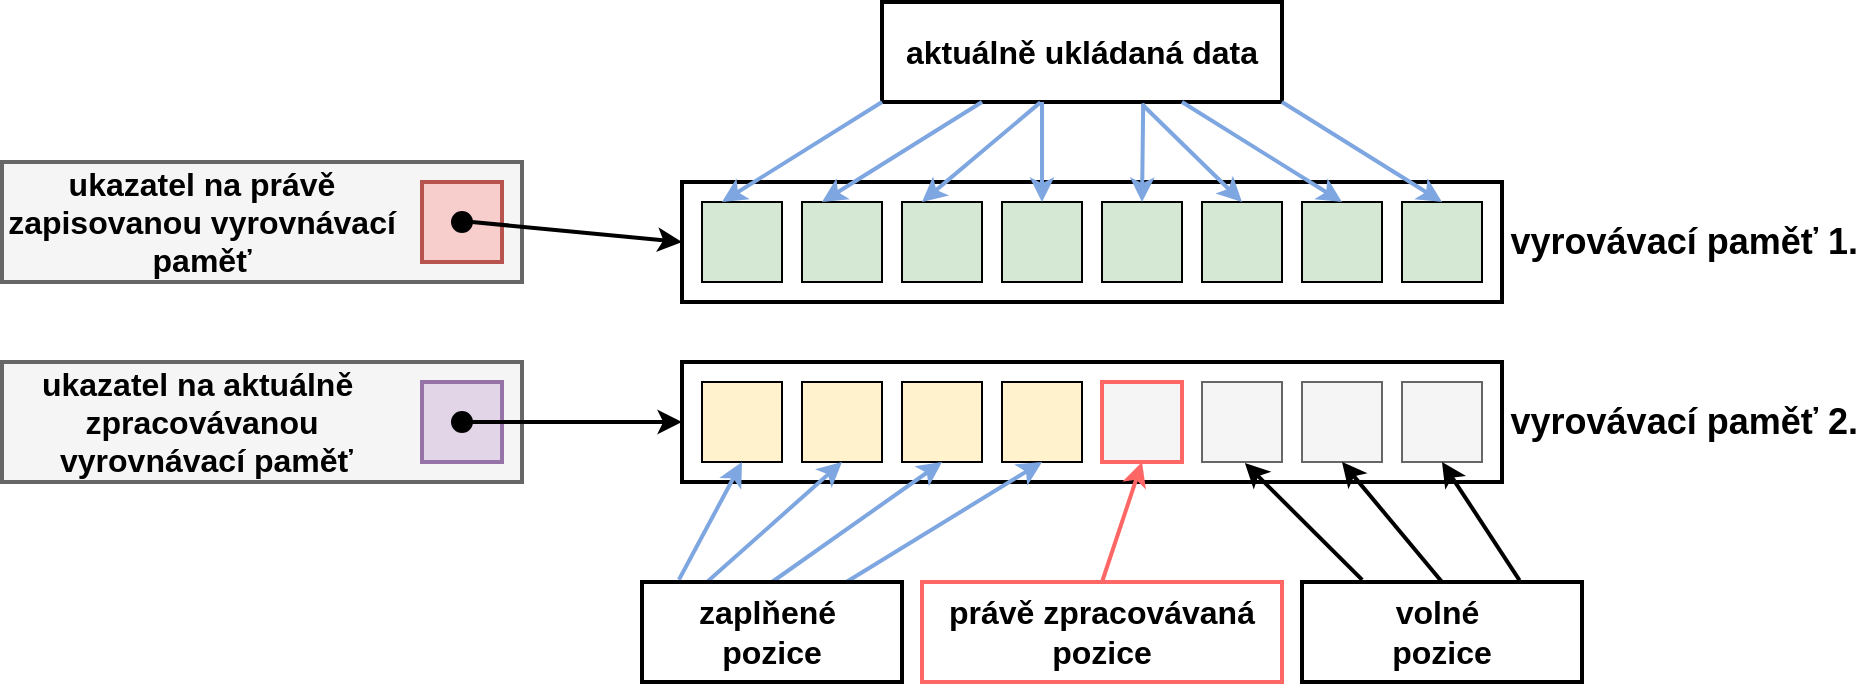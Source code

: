 <mxfile version="26.2.15">
  <diagram name="Page-1" id="yemK1RHiytBgeVTnCbib">
    <mxGraphModel dx="983" dy="580" grid="1" gridSize="10" guides="1" tooltips="1" connect="1" arrows="1" fold="1" page="1" pageScale="1" pageWidth="1169" pageHeight="827" math="0" shadow="0">
      <root>
        <mxCell id="0" />
        <mxCell id="1" parent="0" />
        <mxCell id="b6AWBv6WjuST_QAyf0BA-1" value="" style="rounded=0;whiteSpace=wrap;html=1;strokeWidth=2;" parent="1" vertex="1">
          <mxGeometry x="520" y="150" width="200" height="50" as="geometry" />
        </mxCell>
        <mxCell id="b6AWBv6WjuST_QAyf0BA-2" value="" style="rounded=0;whiteSpace=wrap;html=1;strokeWidth=2;" parent="1" vertex="1">
          <mxGeometry x="420" y="330" width="410" height="60" as="geometry" />
        </mxCell>
        <mxCell id="b6AWBv6WjuST_QAyf0BA-3" value="" style="rounded=0;whiteSpace=wrap;html=1;fillColor=#fff2cc;strokeColor=#000000;strokeWidth=1;" parent="1" vertex="1">
          <mxGeometry x="430" y="340" width="40" height="40" as="geometry" />
        </mxCell>
        <mxCell id="b6AWBv6WjuST_QAyf0BA-4" value="" style="rounded=0;whiteSpace=wrap;html=1;fillColor=#fff2cc;strokeColor=#000000;" parent="1" vertex="1">
          <mxGeometry x="480" y="340" width="40" height="40" as="geometry" />
        </mxCell>
        <mxCell id="b6AWBv6WjuST_QAyf0BA-5" value="" style="rounded=0;whiteSpace=wrap;html=1;fillColor=#fff2cc;strokeColor=#000000;" parent="1" vertex="1">
          <mxGeometry x="530" y="340" width="40" height="40" as="geometry" />
        </mxCell>
        <mxCell id="b6AWBv6WjuST_QAyf0BA-6" value="" style="rounded=0;whiteSpace=wrap;html=1;fillColor=#fff2cc;strokeColor=#000000;" parent="1" vertex="1">
          <mxGeometry x="580" y="340" width="40" height="40" as="geometry" />
        </mxCell>
        <mxCell id="b6AWBv6WjuST_QAyf0BA-7" value="" style="rounded=0;whiteSpace=wrap;html=1;fillColor=#f5f5f5;strokeColor=#FF6666;fontColor=#333333;strokeWidth=2;" parent="1" vertex="1">
          <mxGeometry x="630" y="340" width="40" height="40" as="geometry" />
        </mxCell>
        <mxCell id="b6AWBv6WjuST_QAyf0BA-8" value="" style="rounded=0;whiteSpace=wrap;html=1;strokeWidth=2;" parent="1" vertex="1">
          <mxGeometry x="420" y="240" width="410" height="60" as="geometry" />
        </mxCell>
        <mxCell id="b6AWBv6WjuST_QAyf0BA-9" value="" style="rounded=0;whiteSpace=wrap;html=1;fillColor=#d5e8d4;strokeColor=#000000;" parent="1" vertex="1">
          <mxGeometry x="780" y="250" width="40" height="40" as="geometry" />
        </mxCell>
        <mxCell id="b6AWBv6WjuST_QAyf0BA-10" value="" style="rounded=0;whiteSpace=wrap;html=1;fillColor=#d5e8d4;strokeColor=#000000;" parent="1" vertex="1">
          <mxGeometry x="680" y="250" width="40" height="40" as="geometry" />
        </mxCell>
        <mxCell id="b6AWBv6WjuST_QAyf0BA-11" value="" style="rounded=0;whiteSpace=wrap;html=1;fillColor=#d5e8d4;strokeColor=#000000;" parent="1" vertex="1">
          <mxGeometry x="730" y="250" width="40" height="40" as="geometry" />
        </mxCell>
        <mxCell id="b6AWBv6WjuST_QAyf0BA-12" value="" style="rounded=0;whiteSpace=wrap;html=1;fillColor=#D5E8D4;strokeColor=#000000;strokeWidth=1;" parent="1" vertex="1">
          <mxGeometry x="580" y="250" width="40" height="40" as="geometry" />
        </mxCell>
        <mxCell id="b6AWBv6WjuST_QAyf0BA-13" value="" style="rounded=0;whiteSpace=wrap;html=1;fillColor=#D5E8D4;strokeColor=#000000;" parent="1" vertex="1">
          <mxGeometry x="630" y="250" width="40" height="40" as="geometry" />
        </mxCell>
        <mxCell id="b6AWBv6WjuST_QAyf0BA-14" value="" style="rounded=0;whiteSpace=wrap;html=1;fillColor=#D5E8D4;strokeColor=#000000;" parent="1" vertex="1">
          <mxGeometry x="480" y="250" width="40" height="40" as="geometry" />
        </mxCell>
        <mxCell id="b6AWBv6WjuST_QAyf0BA-15" value="" style="rounded=0;whiteSpace=wrap;html=1;fillColor=#D5E8D4;strokeColor=#000000;" parent="1" vertex="1">
          <mxGeometry x="530" y="250" width="40" height="40" as="geometry" />
        </mxCell>
        <mxCell id="b6AWBv6WjuST_QAyf0BA-16" value="" style="rounded=0;whiteSpace=wrap;html=1;fillColor=#D5E8D4;strokeColor=#000000;strokeWidth=1;" parent="1" vertex="1">
          <mxGeometry x="430" y="250" width="40" height="40" as="geometry" />
        </mxCell>
        <mxCell id="b6AWBv6WjuST_QAyf0BA-17" value="" style="endArrow=classic;html=1;rounded=0;entryX=0.25;entryY=0;entryDx=0;entryDy=0;fillColor=#f8cecc;strokeColor=#7EA6E0;exitX=0;exitY=1;exitDx=0;exitDy=0;strokeWidth=2;" parent="1" source="b6AWBv6WjuST_QAyf0BA-20" target="b6AWBv6WjuST_QAyf0BA-16" edge="1">
          <mxGeometry width="50" height="50" relative="1" as="geometry">
            <mxPoint x="390" y="190" as="sourcePoint" />
            <mxPoint x="400" y="150" as="targetPoint" />
          </mxGeometry>
        </mxCell>
        <mxCell id="b6AWBv6WjuST_QAyf0BA-18" value="" style="endArrow=classic;html=1;rounded=0;entryX=0.25;entryY=0;entryDx=0;entryDy=0;fillColor=#f8cecc;strokeColor=#7EA6E0;exitX=0.25;exitY=1;exitDx=0;exitDy=0;strokeWidth=2;" parent="1" source="b6AWBv6WjuST_QAyf0BA-20" target="b6AWBv6WjuST_QAyf0BA-14" edge="1">
          <mxGeometry width="50" height="50" relative="1" as="geometry">
            <mxPoint x="410" y="190" as="sourcePoint" />
            <mxPoint x="450" y="250" as="targetPoint" />
          </mxGeometry>
        </mxCell>
        <mxCell id="b6AWBv6WjuST_QAyf0BA-19" value="" style="endArrow=classic;html=1;rounded=0;entryX=0.25;entryY=0;entryDx=0;entryDy=0;fillColor=#f8cecc;strokeColor=#7EA6E0;exitX=0.396;exitY=1.004;exitDx=0;exitDy=0;strokeWidth=2;exitPerimeter=0;" parent="1" source="b6AWBv6WjuST_QAyf0BA-20" edge="1">
          <mxGeometry width="50" height="50" relative="1" as="geometry">
            <mxPoint x="460" y="190" as="sourcePoint" />
            <mxPoint x="540" y="250" as="targetPoint" />
          </mxGeometry>
        </mxCell>
        <mxCell id="b6AWBv6WjuST_QAyf0BA-20" value="&lt;font style=&quot;font-size: 16px;&quot;&gt;&lt;b&gt;aktuálně ukládaná data&lt;/b&gt;&lt;/font&gt;" style="text;html=1;align=center;verticalAlign=middle;whiteSpace=wrap;rounded=0;strokeWidth=2;" parent="1" vertex="1">
          <mxGeometry x="520" y="150" width="200" height="50" as="geometry" />
        </mxCell>
        <mxCell id="b6AWBv6WjuST_QAyf0BA-21" value="" style="endArrow=classic;html=1;rounded=0;entryX=0.5;entryY=0;entryDx=0;entryDy=0;fillColor=#dae8fc;strokeColor=#7EA6E0;exitX=0.5;exitY=1;exitDx=0;exitDy=0;strokeWidth=2;" parent="1" target="b6AWBv6WjuST_QAyf0BA-12" edge="1">
          <mxGeometry width="50" height="50" relative="1" as="geometry">
            <mxPoint x="600" y="200" as="sourcePoint" />
            <mxPoint x="590" y="300" as="targetPoint" />
          </mxGeometry>
        </mxCell>
        <mxCell id="b6AWBv6WjuST_QAyf0BA-22" value="" style="endArrow=classic;html=1;rounded=0;entryX=0.5;entryY=0;entryDx=0;entryDy=0;fillColor=#fff2cc;strokeColor=#7EA6E0;strokeWidth=2;exitX=0.653;exitY=1.015;exitDx=0;exitDy=0;exitPerimeter=0;" parent="1" source="b6AWBv6WjuST_QAyf0BA-20" target="b6AWBv6WjuST_QAyf0BA-13" edge="1">
          <mxGeometry width="50" height="50" relative="1" as="geometry">
            <mxPoint x="600" y="201" as="sourcePoint" />
            <mxPoint x="720" y="300" as="targetPoint" />
          </mxGeometry>
        </mxCell>
        <mxCell id="b6AWBv6WjuST_QAyf0BA-23" value="" style="endArrow=classic;html=1;rounded=0;exitX=0.65;exitY=1.023;exitDx=0;exitDy=0;entryX=0.5;entryY=0;entryDx=0;entryDy=0;fillColor=#fff2cc;strokeColor=#7EA6E0;strokeWidth=2;exitPerimeter=0;" parent="1" source="b6AWBv6WjuST_QAyf0BA-1" target="b6AWBv6WjuST_QAyf0BA-10" edge="1">
          <mxGeometry width="50" height="50" relative="1" as="geometry">
            <mxPoint x="765.44" y="201.55" as="sourcePoint" />
            <mxPoint x="720" y="300" as="targetPoint" />
          </mxGeometry>
        </mxCell>
        <mxCell id="b6AWBv6WjuST_QAyf0BA-24" value="" style="endArrow=classic;html=1;rounded=0;entryX=0.5;entryY=0;entryDx=0;entryDy=0;fillColor=#fff2cc;strokeColor=#7EA6E0;strokeWidth=2;exitX=0.75;exitY=1;exitDx=0;exitDy=0;" parent="1" source="b6AWBv6WjuST_QAyf0BA-20" target="b6AWBv6WjuST_QAyf0BA-11" edge="1">
          <mxGeometry width="50" height="50" relative="1" as="geometry">
            <mxPoint x="700" y="210" as="sourcePoint" />
            <mxPoint x="710" y="260" as="targetPoint" />
          </mxGeometry>
        </mxCell>
        <mxCell id="b6AWBv6WjuST_QAyf0BA-25" value="" style="endArrow=classic;html=1;rounded=0;exitX=1;exitY=1;exitDx=0;exitDy=0;entryX=0.5;entryY=0;entryDx=0;entryDy=0;fillColor=#fff2cc;strokeColor=#7EA6E0;strokeWidth=2;" parent="1" source="b6AWBv6WjuST_QAyf0BA-20" target="b6AWBv6WjuST_QAyf0BA-9" edge="1">
          <mxGeometry width="50" height="50" relative="1" as="geometry">
            <mxPoint x="822.24" y="200" as="sourcePoint" />
            <mxPoint x="760" y="260" as="targetPoint" />
          </mxGeometry>
        </mxCell>
        <mxCell id="b6AWBv6WjuST_QAyf0BA-29" value="" style="rounded=0;whiteSpace=wrap;html=1;fillColor=#f5f5f5;fontColor=#333333;strokeColor=#666666;strokeWidth=2;" parent="1" vertex="1">
          <mxGeometry x="80" y="330" width="260" height="60" as="geometry" />
        </mxCell>
        <mxCell id="b6AWBv6WjuST_QAyf0BA-30" value="&lt;b&gt;&lt;font style=&quot;font-size: 16px;&quot;&gt;ukazatel na aktuálně&amp;nbsp;&lt;/font&gt;&lt;/b&gt;&lt;div&gt;&lt;b&gt;&lt;font style=&quot;font-size: 16px;&quot;&gt;zpracovávanou&lt;/font&gt;&lt;/b&gt;&lt;div&gt;&lt;b&gt;&lt;font style=&quot;font-size: 16px;&quot;&gt;&amp;nbsp;vyrovnávací paměť&lt;/font&gt;&lt;/b&gt;&lt;/div&gt;&lt;/div&gt;" style="text;html=1;align=center;verticalAlign=middle;whiteSpace=wrap;rounded=0;" parent="1" vertex="1">
          <mxGeometry x="80" y="330" width="200" height="60" as="geometry" />
        </mxCell>
        <mxCell id="b6AWBv6WjuST_QAyf0BA-31" value="" style="rounded=0;whiteSpace=wrap;html=1;fillColor=#e1d5e7;strokeColor=#9673a6;strokeWidth=2;" parent="1" vertex="1">
          <mxGeometry x="290" y="340" width="40" height="40" as="geometry" />
        </mxCell>
        <mxCell id="b6AWBv6WjuST_QAyf0BA-32" value="" style="endArrow=classic;html=1;rounded=0;exitX=1;exitY=0.5;exitDx=0;exitDy=0;entryX=0;entryY=0.5;entryDx=0;entryDy=0;strokeWidth=2;" parent="1" source="b6AWBv6WjuST_QAyf0BA-33" target="b6AWBv6WjuST_QAyf0BA-2" edge="1">
          <mxGeometry width="50" height="50" relative="1" as="geometry">
            <mxPoint x="290" y="380" as="sourcePoint" />
            <mxPoint x="300" y="342" as="targetPoint" />
          </mxGeometry>
        </mxCell>
        <mxCell id="b6AWBv6WjuST_QAyf0BA-33" value="" style="ellipse;whiteSpace=wrap;html=1;aspect=fixed;fillColor=#000000;" parent="1" vertex="1">
          <mxGeometry x="305" y="355" width="10" height="10" as="geometry" />
        </mxCell>
        <mxCell id="b6AWBv6WjuST_QAyf0BA-34" value="" style="rounded=0;whiteSpace=wrap;html=1;fillColor=#f5f5f5;fontColor=#333333;strokeColor=#666666;strokeWidth=2;" parent="1" vertex="1">
          <mxGeometry x="80" y="230" width="260" height="60" as="geometry" />
        </mxCell>
        <mxCell id="b6AWBv6WjuST_QAyf0BA-35" value="&lt;font style=&quot;font-size: 16px;&quot;&gt;&lt;b&gt;ukazatel na právě zapisovanou&lt;font style=&quot;&quot;&gt;&amp;nbsp;vyrovnávací paměť&lt;/font&gt;&lt;/b&gt;&lt;/font&gt;" style="text;html=1;align=center;verticalAlign=middle;whiteSpace=wrap;rounded=0;" parent="1" vertex="1">
          <mxGeometry x="80" y="230" width="200" height="60" as="geometry" />
        </mxCell>
        <mxCell id="b6AWBv6WjuST_QAyf0BA-36" value="" style="rounded=0;whiteSpace=wrap;html=1;fillColor=#f8cecc;strokeColor=#b85450;strokeWidth=2;" parent="1" vertex="1">
          <mxGeometry x="290" y="240" width="40" height="40" as="geometry" />
        </mxCell>
        <mxCell id="b6AWBv6WjuST_QAyf0BA-37" value="" style="ellipse;whiteSpace=wrap;html=1;aspect=fixed;fillColor=#000000;" parent="1" vertex="1">
          <mxGeometry x="305" y="255" width="10" height="10" as="geometry" />
        </mxCell>
        <mxCell id="b6AWBv6WjuST_QAyf0BA-38" value="" style="endArrow=classic;html=1;rounded=0;exitX=1;exitY=0.5;exitDx=0;exitDy=0;entryX=0;entryY=0.5;entryDx=0;entryDy=0;strokeWidth=2;" parent="1" source="b6AWBv6WjuST_QAyf0BA-37" target="b6AWBv6WjuST_QAyf0BA-8" edge="1">
          <mxGeometry width="50" height="50" relative="1" as="geometry">
            <mxPoint x="190" y="290" as="sourcePoint" />
            <mxPoint x="380" y="250" as="targetPoint" />
          </mxGeometry>
        </mxCell>
        <mxCell id="b6AWBv6WjuST_QAyf0BA-39" value="" style="rounded=0;whiteSpace=wrap;html=1;fillColor=#f5f5f5;strokeColor=#666666;fontColor=#333333;" parent="1" vertex="1">
          <mxGeometry x="680" y="340" width="40" height="40" as="geometry" />
        </mxCell>
        <mxCell id="b6AWBv6WjuST_QAyf0BA-40" value="" style="rounded=0;whiteSpace=wrap;html=1;fillColor=#f5f5f5;strokeColor=#666666;fontColor=#333333;" parent="1" vertex="1">
          <mxGeometry x="730" y="340" width="40" height="40" as="geometry" />
        </mxCell>
        <mxCell id="b6AWBv6WjuST_QAyf0BA-41" value="" style="rounded=0;whiteSpace=wrap;html=1;fillColor=#f5f5f5;strokeColor=#666666;fontColor=#333333;" parent="1" vertex="1">
          <mxGeometry x="780" y="340" width="40" height="40" as="geometry" />
        </mxCell>
        <mxCell id="b6AWBv6WjuST_QAyf0BA-42" value="" style="endArrow=classic;html=1;rounded=0;entryX=0.5;entryY=1;entryDx=0;entryDy=0;fillColor=#f8cecc;strokeColor=#7EA6E0;exitX=0.142;exitY=-0.023;exitDx=0;exitDy=0;exitPerimeter=0;strokeWidth=2;" parent="1" source="b6AWBv6WjuST_QAyf0BA-47" target="b6AWBv6WjuST_QAyf0BA-3" edge="1">
          <mxGeometry width="50" height="50" relative="1" as="geometry">
            <mxPoint x="470" y="440" as="sourcePoint" />
            <mxPoint x="455" y="460" as="targetPoint" />
          </mxGeometry>
        </mxCell>
        <mxCell id="b6AWBv6WjuST_QAyf0BA-43" value="" style="endArrow=classic;html=1;rounded=0;entryX=0.5;entryY=1;entryDx=0;entryDy=0;fillColor=#f8cecc;strokeColor=#7EA6E0;exitX=0.25;exitY=0;exitDx=0;exitDy=0;strokeWidth=2;" parent="1" source="b6AWBv6WjuST_QAyf0BA-47" edge="1">
          <mxGeometry width="50" height="50" relative="1" as="geometry">
            <mxPoint x="510" y="440" as="sourcePoint" />
            <mxPoint x="500" y="380" as="targetPoint" />
          </mxGeometry>
        </mxCell>
        <mxCell id="b6AWBv6WjuST_QAyf0BA-44" value="" style="endArrow=classic;html=1;rounded=0;entryX=0.5;entryY=1;entryDx=0;entryDy=0;fillColor=#f8cecc;strokeColor=#7EA6E0;exitX=0.5;exitY=0;exitDx=0;exitDy=0;strokeWidth=2;" parent="1" source="b6AWBv6WjuST_QAyf0BA-47" edge="1">
          <mxGeometry width="50" height="50" relative="1" as="geometry">
            <mxPoint x="530" y="440" as="sourcePoint" />
            <mxPoint x="550" y="380" as="targetPoint" />
          </mxGeometry>
        </mxCell>
        <mxCell id="b6AWBv6WjuST_QAyf0BA-45" value="" style="endArrow=classic;html=1;rounded=0;entryX=0.5;entryY=1;entryDx=0;entryDy=0;fillColor=#f8cecc;strokeColor=#7EA6E0;exitX=0.786;exitY=0;exitDx=0;exitDy=0;exitPerimeter=0;strokeWidth=2;" parent="1" source="b6AWBv6WjuST_QAyf0BA-47" target="b6AWBv6WjuST_QAyf0BA-6" edge="1">
          <mxGeometry width="50" height="50" relative="1" as="geometry">
            <mxPoint x="570" y="440" as="sourcePoint" />
            <mxPoint x="605" y="380" as="targetPoint" />
          </mxGeometry>
        </mxCell>
        <mxCell id="b6AWBv6WjuST_QAyf0BA-46" value="" style="rounded=0;whiteSpace=wrap;html=1;strokeWidth=2;" parent="1" vertex="1">
          <mxGeometry x="400" y="440" width="130" height="50" as="geometry" />
        </mxCell>
        <mxCell id="b6AWBv6WjuST_QAyf0BA-47" value="&lt;b&gt;&lt;font style=&quot;font-size: 16px;&quot;&gt;zaplňené&amp;nbsp;&lt;/font&gt;&lt;/b&gt;&lt;div&gt;&lt;b&gt;&lt;font style=&quot;font-size: 16px;&quot;&gt;pozice&lt;/font&gt;&lt;/b&gt;&lt;/div&gt;" style="text;html=1;align=center;verticalAlign=middle;whiteSpace=wrap;rounded=0;" parent="1" vertex="1">
          <mxGeometry x="400" y="440" width="130" height="50" as="geometry" />
        </mxCell>
        <mxCell id="b6AWBv6WjuST_QAyf0BA-48" value="" style="rounded=0;whiteSpace=wrap;html=1;strokeWidth=2;" parent="1" vertex="1">
          <mxGeometry x="730" y="440" width="140" height="50" as="geometry" />
        </mxCell>
        <mxCell id="b6AWBv6WjuST_QAyf0BA-49" value="&lt;b&gt;&lt;font style=&quot;font-size: 16px;&quot;&gt;volné&amp;nbsp;&lt;/font&gt;&lt;/b&gt;&lt;div&gt;&lt;b&gt;&lt;font style=&quot;font-size: 16px;&quot;&gt;pozice&lt;/font&gt;&lt;/b&gt;&lt;/div&gt;" style="text;html=1;align=center;verticalAlign=middle;whiteSpace=wrap;rounded=0;" parent="1" vertex="1">
          <mxGeometry x="730" y="440" width="140" height="50" as="geometry" />
        </mxCell>
        <mxCell id="b6AWBv6WjuST_QAyf0BA-50" value="" style="endArrow=classic;html=1;rounded=0;entryX=0.5;entryY=1;entryDx=0;entryDy=0;strokeColor=#FF6666;strokeWidth=2;exitX=0.5;exitY=0;exitDx=0;exitDy=0;" parent="1" source="b6AWBv6WjuST_QAyf0BA-55" target="b6AWBv6WjuST_QAyf0BA-7" edge="1">
          <mxGeometry width="50" height="50" relative="1" as="geometry">
            <mxPoint x="630" y="440" as="sourcePoint" />
            <mxPoint x="700" y="440" as="targetPoint" />
          </mxGeometry>
        </mxCell>
        <mxCell id="b6AWBv6WjuST_QAyf0BA-51" value="" style="endArrow=classic;html=1;rounded=0;entryX=0.536;entryY=1.013;entryDx=0;entryDy=0;entryPerimeter=0;exitX=0.215;exitY=-0.022;exitDx=0;exitDy=0;exitPerimeter=0;strokeWidth=2;" parent="1" source="b6AWBv6WjuST_QAyf0BA-49" target="b6AWBv6WjuST_QAyf0BA-39" edge="1">
          <mxGeometry width="50" height="50" relative="1" as="geometry">
            <mxPoint x="660" y="470" as="sourcePoint" />
            <mxPoint x="710" y="420" as="targetPoint" />
          </mxGeometry>
        </mxCell>
        <mxCell id="b6AWBv6WjuST_QAyf0BA-52" value="" style="endArrow=classic;html=1;rounded=0;entryX=0.5;entryY=1;entryDx=0;entryDy=0;exitX=0.5;exitY=0;exitDx=0;exitDy=0;strokeWidth=2;" parent="1" source="b6AWBv6WjuST_QAyf0BA-49" target="b6AWBv6WjuST_QAyf0BA-40" edge="1">
          <mxGeometry width="50" height="50" relative="1" as="geometry">
            <mxPoint x="699" y="450" as="sourcePoint" />
            <mxPoint x="711" y="391" as="targetPoint" />
          </mxGeometry>
        </mxCell>
        <mxCell id="b6AWBv6WjuST_QAyf0BA-53" value="" style="endArrow=classic;html=1;rounded=0;exitX=0.777;exitY=-0.017;exitDx=0;exitDy=0;exitPerimeter=0;entryX=0.5;entryY=1;entryDx=0;entryDy=0;strokeWidth=2;" parent="1" source="b6AWBv6WjuST_QAyf0BA-49" target="b6AWBv6WjuST_QAyf0BA-41" edge="1">
          <mxGeometry width="50" height="50" relative="1" as="geometry">
            <mxPoint x="760" y="450" as="sourcePoint" />
            <mxPoint x="810" y="400" as="targetPoint" />
          </mxGeometry>
        </mxCell>
        <mxCell id="b6AWBv6WjuST_QAyf0BA-54" value="" style="rounded=0;whiteSpace=wrap;html=1;strokeColor=#FF6666;strokeWidth=2;" parent="1" vertex="1">
          <mxGeometry x="540" y="440" width="180" height="50" as="geometry" />
        </mxCell>
        <mxCell id="b6AWBv6WjuST_QAyf0BA-55" value="&lt;font style=&quot;font-size: 16px;&quot;&gt;&lt;b&gt;právě zpracovávaná pozice&lt;/b&gt;&lt;/font&gt;" style="text;html=1;align=center;verticalAlign=middle;whiteSpace=wrap;rounded=0;" parent="1" vertex="1">
          <mxGeometry x="540" y="440" width="180" height="50" as="geometry" />
        </mxCell>
        <mxCell id="02RNs9K05R6sCny9aMh9-1" value="&lt;font style=&quot;font-size: 18px;&quot;&gt;&lt;b style=&quot;&quot;&gt;vyrovávací paměť 1.&lt;/b&gt;&lt;/font&gt;" style="text;html=1;align=right;verticalAlign=middle;whiteSpace=wrap;rounded=0;" parent="1" vertex="1">
          <mxGeometry x="830" y="240" width="180" height="60" as="geometry" />
        </mxCell>
        <mxCell id="02RNs9K05R6sCny9aMh9-2" value="&lt;font style=&quot;font-size: 18px;&quot;&gt;&lt;b style=&quot;&quot;&gt;vyrovávací paměť 2.&lt;/b&gt;&lt;/font&gt;" style="text;html=1;align=right;verticalAlign=middle;whiteSpace=wrap;rounded=0;" parent="1" vertex="1">
          <mxGeometry x="830" y="330" width="180" height="60" as="geometry" />
        </mxCell>
      </root>
    </mxGraphModel>
  </diagram>
</mxfile>
